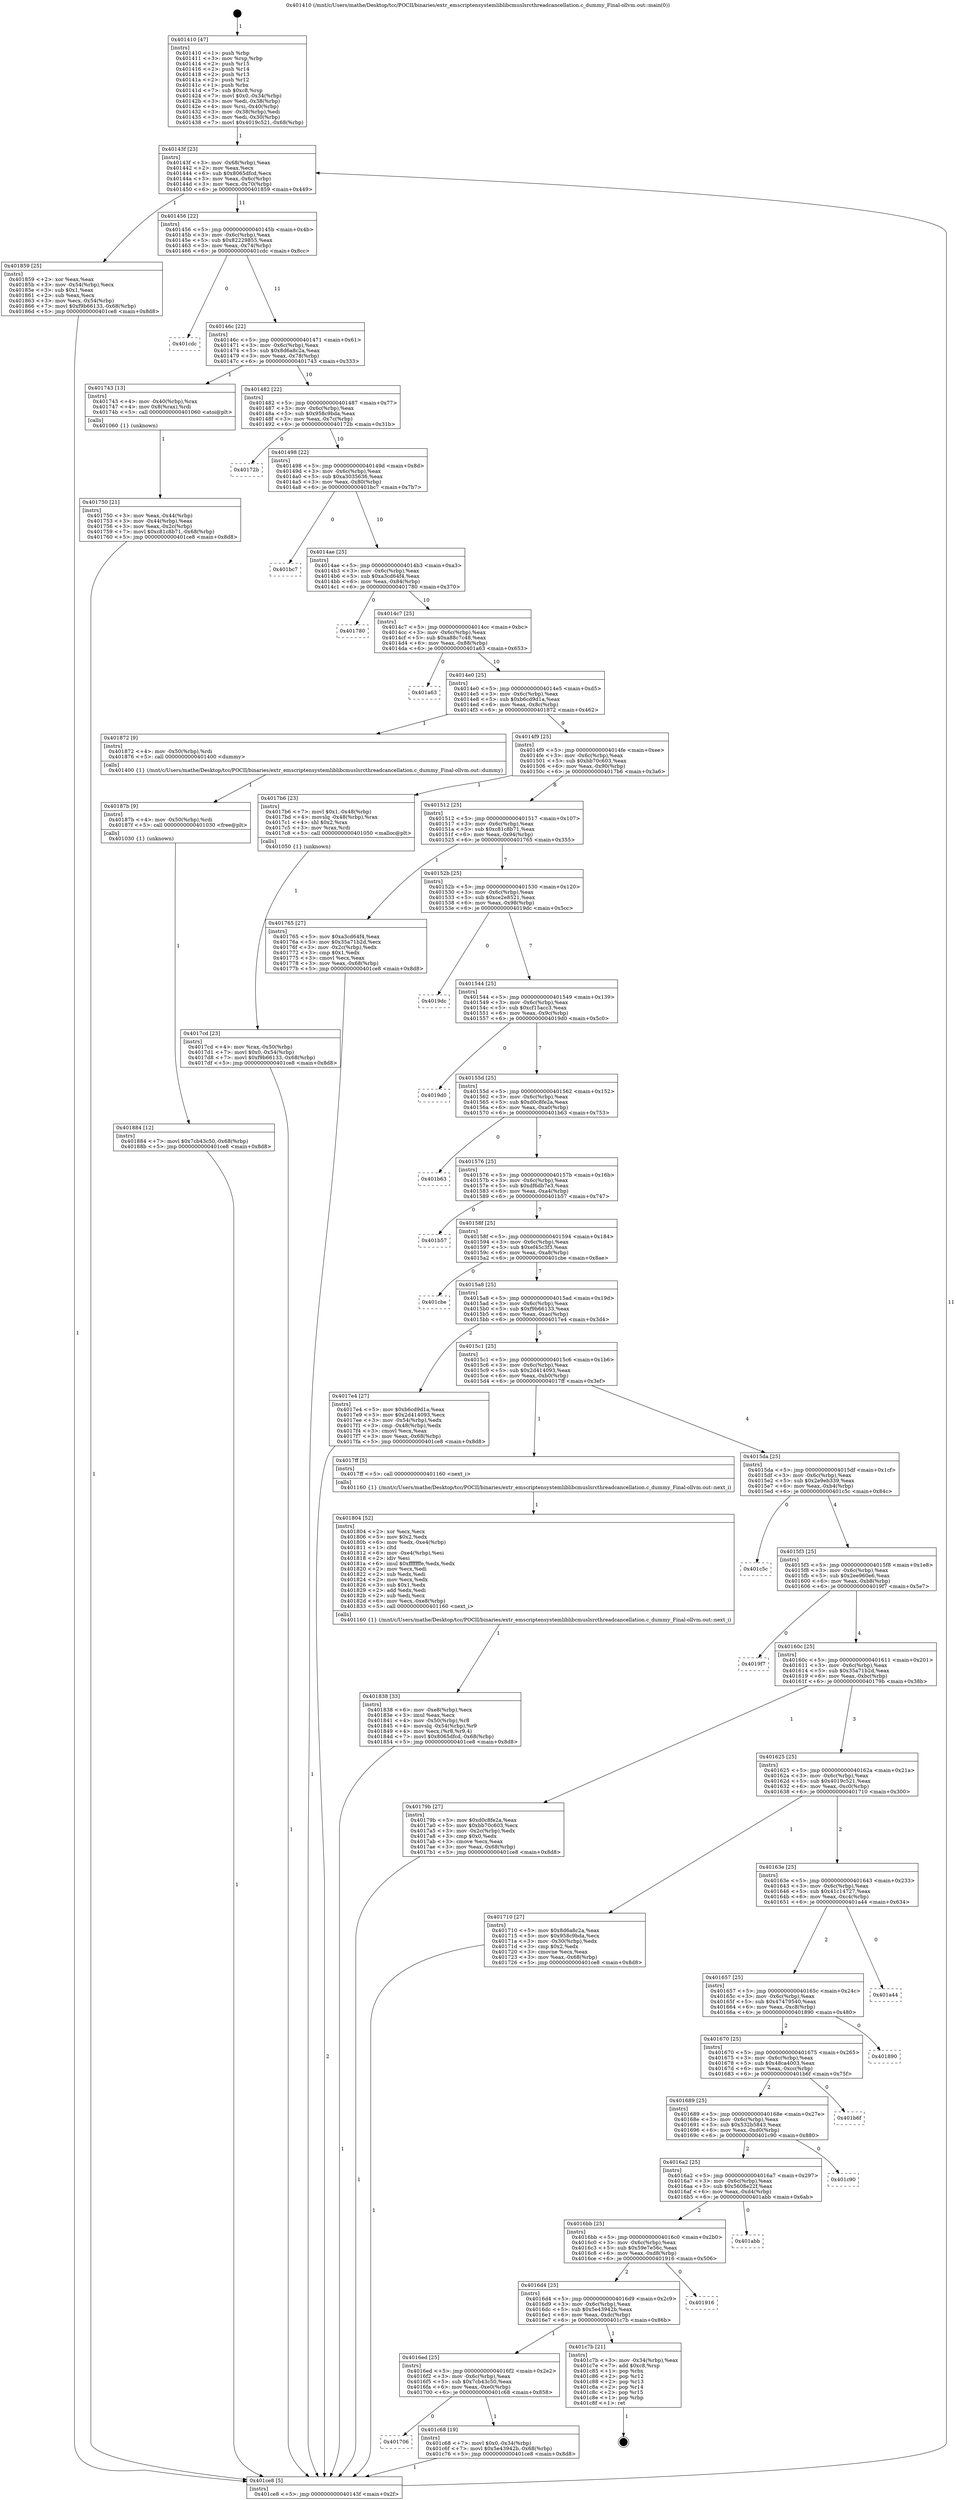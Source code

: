 digraph "0x401410" {
  label = "0x401410 (/mnt/c/Users/mathe/Desktop/tcc/POCII/binaries/extr_emscriptensystemliblibcmuslsrcthreadcancellation.c_dummy_Final-ollvm.out::main(0))"
  labelloc = "t"
  node[shape=record]

  Entry [label="",width=0.3,height=0.3,shape=circle,fillcolor=black,style=filled]
  "0x40143f" [label="{
     0x40143f [23]\l
     | [instrs]\l
     &nbsp;&nbsp;0x40143f \<+3\>: mov -0x68(%rbp),%eax\l
     &nbsp;&nbsp;0x401442 \<+2\>: mov %eax,%ecx\l
     &nbsp;&nbsp;0x401444 \<+6\>: sub $0x8065dfcd,%ecx\l
     &nbsp;&nbsp;0x40144a \<+3\>: mov %eax,-0x6c(%rbp)\l
     &nbsp;&nbsp;0x40144d \<+3\>: mov %ecx,-0x70(%rbp)\l
     &nbsp;&nbsp;0x401450 \<+6\>: je 0000000000401859 \<main+0x449\>\l
  }"]
  "0x401859" [label="{
     0x401859 [25]\l
     | [instrs]\l
     &nbsp;&nbsp;0x401859 \<+2\>: xor %eax,%eax\l
     &nbsp;&nbsp;0x40185b \<+3\>: mov -0x54(%rbp),%ecx\l
     &nbsp;&nbsp;0x40185e \<+3\>: sub $0x1,%eax\l
     &nbsp;&nbsp;0x401861 \<+2\>: sub %eax,%ecx\l
     &nbsp;&nbsp;0x401863 \<+3\>: mov %ecx,-0x54(%rbp)\l
     &nbsp;&nbsp;0x401866 \<+7\>: movl $0xf9b66133,-0x68(%rbp)\l
     &nbsp;&nbsp;0x40186d \<+5\>: jmp 0000000000401ce8 \<main+0x8d8\>\l
  }"]
  "0x401456" [label="{
     0x401456 [22]\l
     | [instrs]\l
     &nbsp;&nbsp;0x401456 \<+5\>: jmp 000000000040145b \<main+0x4b\>\l
     &nbsp;&nbsp;0x40145b \<+3\>: mov -0x6c(%rbp),%eax\l
     &nbsp;&nbsp;0x40145e \<+5\>: sub $0x82229855,%eax\l
     &nbsp;&nbsp;0x401463 \<+3\>: mov %eax,-0x74(%rbp)\l
     &nbsp;&nbsp;0x401466 \<+6\>: je 0000000000401cdc \<main+0x8cc\>\l
  }"]
  Exit [label="",width=0.3,height=0.3,shape=circle,fillcolor=black,style=filled,peripheries=2]
  "0x401cdc" [label="{
     0x401cdc\l
  }", style=dashed]
  "0x40146c" [label="{
     0x40146c [22]\l
     | [instrs]\l
     &nbsp;&nbsp;0x40146c \<+5\>: jmp 0000000000401471 \<main+0x61\>\l
     &nbsp;&nbsp;0x401471 \<+3\>: mov -0x6c(%rbp),%eax\l
     &nbsp;&nbsp;0x401474 \<+5\>: sub $0x8d6a8c2a,%eax\l
     &nbsp;&nbsp;0x401479 \<+3\>: mov %eax,-0x78(%rbp)\l
     &nbsp;&nbsp;0x40147c \<+6\>: je 0000000000401743 \<main+0x333\>\l
  }"]
  "0x401706" [label="{
     0x401706\l
  }", style=dashed]
  "0x401743" [label="{
     0x401743 [13]\l
     | [instrs]\l
     &nbsp;&nbsp;0x401743 \<+4\>: mov -0x40(%rbp),%rax\l
     &nbsp;&nbsp;0x401747 \<+4\>: mov 0x8(%rax),%rdi\l
     &nbsp;&nbsp;0x40174b \<+5\>: call 0000000000401060 \<atoi@plt\>\l
     | [calls]\l
     &nbsp;&nbsp;0x401060 \{1\} (unknown)\l
  }"]
  "0x401482" [label="{
     0x401482 [22]\l
     | [instrs]\l
     &nbsp;&nbsp;0x401482 \<+5\>: jmp 0000000000401487 \<main+0x77\>\l
     &nbsp;&nbsp;0x401487 \<+3\>: mov -0x6c(%rbp),%eax\l
     &nbsp;&nbsp;0x40148a \<+5\>: sub $0x958c9bda,%eax\l
     &nbsp;&nbsp;0x40148f \<+3\>: mov %eax,-0x7c(%rbp)\l
     &nbsp;&nbsp;0x401492 \<+6\>: je 000000000040172b \<main+0x31b\>\l
  }"]
  "0x401c68" [label="{
     0x401c68 [19]\l
     | [instrs]\l
     &nbsp;&nbsp;0x401c68 \<+7\>: movl $0x0,-0x34(%rbp)\l
     &nbsp;&nbsp;0x401c6f \<+7\>: movl $0x5e43942b,-0x68(%rbp)\l
     &nbsp;&nbsp;0x401c76 \<+5\>: jmp 0000000000401ce8 \<main+0x8d8\>\l
  }"]
  "0x40172b" [label="{
     0x40172b\l
  }", style=dashed]
  "0x401498" [label="{
     0x401498 [22]\l
     | [instrs]\l
     &nbsp;&nbsp;0x401498 \<+5\>: jmp 000000000040149d \<main+0x8d\>\l
     &nbsp;&nbsp;0x40149d \<+3\>: mov -0x6c(%rbp),%eax\l
     &nbsp;&nbsp;0x4014a0 \<+5\>: sub $0xa3035636,%eax\l
     &nbsp;&nbsp;0x4014a5 \<+3\>: mov %eax,-0x80(%rbp)\l
     &nbsp;&nbsp;0x4014a8 \<+6\>: je 0000000000401bc7 \<main+0x7b7\>\l
  }"]
  "0x4016ed" [label="{
     0x4016ed [25]\l
     | [instrs]\l
     &nbsp;&nbsp;0x4016ed \<+5\>: jmp 00000000004016f2 \<main+0x2e2\>\l
     &nbsp;&nbsp;0x4016f2 \<+3\>: mov -0x6c(%rbp),%eax\l
     &nbsp;&nbsp;0x4016f5 \<+5\>: sub $0x7cb43c50,%eax\l
     &nbsp;&nbsp;0x4016fa \<+6\>: mov %eax,-0xe0(%rbp)\l
     &nbsp;&nbsp;0x401700 \<+6\>: je 0000000000401c68 \<main+0x858\>\l
  }"]
  "0x401bc7" [label="{
     0x401bc7\l
  }", style=dashed]
  "0x4014ae" [label="{
     0x4014ae [25]\l
     | [instrs]\l
     &nbsp;&nbsp;0x4014ae \<+5\>: jmp 00000000004014b3 \<main+0xa3\>\l
     &nbsp;&nbsp;0x4014b3 \<+3\>: mov -0x6c(%rbp),%eax\l
     &nbsp;&nbsp;0x4014b6 \<+5\>: sub $0xa3cd64f4,%eax\l
     &nbsp;&nbsp;0x4014bb \<+6\>: mov %eax,-0x84(%rbp)\l
     &nbsp;&nbsp;0x4014c1 \<+6\>: je 0000000000401780 \<main+0x370\>\l
  }"]
  "0x401c7b" [label="{
     0x401c7b [21]\l
     | [instrs]\l
     &nbsp;&nbsp;0x401c7b \<+3\>: mov -0x34(%rbp),%eax\l
     &nbsp;&nbsp;0x401c7e \<+7\>: add $0xc8,%rsp\l
     &nbsp;&nbsp;0x401c85 \<+1\>: pop %rbx\l
     &nbsp;&nbsp;0x401c86 \<+2\>: pop %r12\l
     &nbsp;&nbsp;0x401c88 \<+2\>: pop %r13\l
     &nbsp;&nbsp;0x401c8a \<+2\>: pop %r14\l
     &nbsp;&nbsp;0x401c8c \<+2\>: pop %r15\l
     &nbsp;&nbsp;0x401c8e \<+1\>: pop %rbp\l
     &nbsp;&nbsp;0x401c8f \<+1\>: ret\l
  }"]
  "0x401780" [label="{
     0x401780\l
  }", style=dashed]
  "0x4014c7" [label="{
     0x4014c7 [25]\l
     | [instrs]\l
     &nbsp;&nbsp;0x4014c7 \<+5\>: jmp 00000000004014cc \<main+0xbc\>\l
     &nbsp;&nbsp;0x4014cc \<+3\>: mov -0x6c(%rbp),%eax\l
     &nbsp;&nbsp;0x4014cf \<+5\>: sub $0xa88c7c48,%eax\l
     &nbsp;&nbsp;0x4014d4 \<+6\>: mov %eax,-0x88(%rbp)\l
     &nbsp;&nbsp;0x4014da \<+6\>: je 0000000000401a63 \<main+0x653\>\l
  }"]
  "0x4016d4" [label="{
     0x4016d4 [25]\l
     | [instrs]\l
     &nbsp;&nbsp;0x4016d4 \<+5\>: jmp 00000000004016d9 \<main+0x2c9\>\l
     &nbsp;&nbsp;0x4016d9 \<+3\>: mov -0x6c(%rbp),%eax\l
     &nbsp;&nbsp;0x4016dc \<+5\>: sub $0x5e43942b,%eax\l
     &nbsp;&nbsp;0x4016e1 \<+6\>: mov %eax,-0xdc(%rbp)\l
     &nbsp;&nbsp;0x4016e7 \<+6\>: je 0000000000401c7b \<main+0x86b\>\l
  }"]
  "0x401a63" [label="{
     0x401a63\l
  }", style=dashed]
  "0x4014e0" [label="{
     0x4014e0 [25]\l
     | [instrs]\l
     &nbsp;&nbsp;0x4014e0 \<+5\>: jmp 00000000004014e5 \<main+0xd5\>\l
     &nbsp;&nbsp;0x4014e5 \<+3\>: mov -0x6c(%rbp),%eax\l
     &nbsp;&nbsp;0x4014e8 \<+5\>: sub $0xb6cd9d1a,%eax\l
     &nbsp;&nbsp;0x4014ed \<+6\>: mov %eax,-0x8c(%rbp)\l
     &nbsp;&nbsp;0x4014f3 \<+6\>: je 0000000000401872 \<main+0x462\>\l
  }"]
  "0x401916" [label="{
     0x401916\l
  }", style=dashed]
  "0x401872" [label="{
     0x401872 [9]\l
     | [instrs]\l
     &nbsp;&nbsp;0x401872 \<+4\>: mov -0x50(%rbp),%rdi\l
     &nbsp;&nbsp;0x401876 \<+5\>: call 0000000000401400 \<dummy\>\l
     | [calls]\l
     &nbsp;&nbsp;0x401400 \{1\} (/mnt/c/Users/mathe/Desktop/tcc/POCII/binaries/extr_emscriptensystemliblibcmuslsrcthreadcancellation.c_dummy_Final-ollvm.out::dummy)\l
  }"]
  "0x4014f9" [label="{
     0x4014f9 [25]\l
     | [instrs]\l
     &nbsp;&nbsp;0x4014f9 \<+5\>: jmp 00000000004014fe \<main+0xee\>\l
     &nbsp;&nbsp;0x4014fe \<+3\>: mov -0x6c(%rbp),%eax\l
     &nbsp;&nbsp;0x401501 \<+5\>: sub $0xbb70c603,%eax\l
     &nbsp;&nbsp;0x401506 \<+6\>: mov %eax,-0x90(%rbp)\l
     &nbsp;&nbsp;0x40150c \<+6\>: je 00000000004017b6 \<main+0x3a6\>\l
  }"]
  "0x4016bb" [label="{
     0x4016bb [25]\l
     | [instrs]\l
     &nbsp;&nbsp;0x4016bb \<+5\>: jmp 00000000004016c0 \<main+0x2b0\>\l
     &nbsp;&nbsp;0x4016c0 \<+3\>: mov -0x6c(%rbp),%eax\l
     &nbsp;&nbsp;0x4016c3 \<+5\>: sub $0x59e7e56c,%eax\l
     &nbsp;&nbsp;0x4016c8 \<+6\>: mov %eax,-0xd8(%rbp)\l
     &nbsp;&nbsp;0x4016ce \<+6\>: je 0000000000401916 \<main+0x506\>\l
  }"]
  "0x4017b6" [label="{
     0x4017b6 [23]\l
     | [instrs]\l
     &nbsp;&nbsp;0x4017b6 \<+7\>: movl $0x1,-0x48(%rbp)\l
     &nbsp;&nbsp;0x4017bd \<+4\>: movslq -0x48(%rbp),%rax\l
     &nbsp;&nbsp;0x4017c1 \<+4\>: shl $0x2,%rax\l
     &nbsp;&nbsp;0x4017c5 \<+3\>: mov %rax,%rdi\l
     &nbsp;&nbsp;0x4017c8 \<+5\>: call 0000000000401050 \<malloc@plt\>\l
     | [calls]\l
     &nbsp;&nbsp;0x401050 \{1\} (unknown)\l
  }"]
  "0x401512" [label="{
     0x401512 [25]\l
     | [instrs]\l
     &nbsp;&nbsp;0x401512 \<+5\>: jmp 0000000000401517 \<main+0x107\>\l
     &nbsp;&nbsp;0x401517 \<+3\>: mov -0x6c(%rbp),%eax\l
     &nbsp;&nbsp;0x40151a \<+5\>: sub $0xc81c8b71,%eax\l
     &nbsp;&nbsp;0x40151f \<+6\>: mov %eax,-0x94(%rbp)\l
     &nbsp;&nbsp;0x401525 \<+6\>: je 0000000000401765 \<main+0x355\>\l
  }"]
  "0x401abb" [label="{
     0x401abb\l
  }", style=dashed]
  "0x401765" [label="{
     0x401765 [27]\l
     | [instrs]\l
     &nbsp;&nbsp;0x401765 \<+5\>: mov $0xa3cd64f4,%eax\l
     &nbsp;&nbsp;0x40176a \<+5\>: mov $0x35a71b2d,%ecx\l
     &nbsp;&nbsp;0x40176f \<+3\>: mov -0x2c(%rbp),%edx\l
     &nbsp;&nbsp;0x401772 \<+3\>: cmp $0x1,%edx\l
     &nbsp;&nbsp;0x401775 \<+3\>: cmovl %ecx,%eax\l
     &nbsp;&nbsp;0x401778 \<+3\>: mov %eax,-0x68(%rbp)\l
     &nbsp;&nbsp;0x40177b \<+5\>: jmp 0000000000401ce8 \<main+0x8d8\>\l
  }"]
  "0x40152b" [label="{
     0x40152b [25]\l
     | [instrs]\l
     &nbsp;&nbsp;0x40152b \<+5\>: jmp 0000000000401530 \<main+0x120\>\l
     &nbsp;&nbsp;0x401530 \<+3\>: mov -0x6c(%rbp),%eax\l
     &nbsp;&nbsp;0x401533 \<+5\>: sub $0xce2e8521,%eax\l
     &nbsp;&nbsp;0x401538 \<+6\>: mov %eax,-0x98(%rbp)\l
     &nbsp;&nbsp;0x40153e \<+6\>: je 00000000004019dc \<main+0x5cc\>\l
  }"]
  "0x4016a2" [label="{
     0x4016a2 [25]\l
     | [instrs]\l
     &nbsp;&nbsp;0x4016a2 \<+5\>: jmp 00000000004016a7 \<main+0x297\>\l
     &nbsp;&nbsp;0x4016a7 \<+3\>: mov -0x6c(%rbp),%eax\l
     &nbsp;&nbsp;0x4016aa \<+5\>: sub $0x5608e22f,%eax\l
     &nbsp;&nbsp;0x4016af \<+6\>: mov %eax,-0xd4(%rbp)\l
     &nbsp;&nbsp;0x4016b5 \<+6\>: je 0000000000401abb \<main+0x6ab\>\l
  }"]
  "0x4019dc" [label="{
     0x4019dc\l
  }", style=dashed]
  "0x401544" [label="{
     0x401544 [25]\l
     | [instrs]\l
     &nbsp;&nbsp;0x401544 \<+5\>: jmp 0000000000401549 \<main+0x139\>\l
     &nbsp;&nbsp;0x401549 \<+3\>: mov -0x6c(%rbp),%eax\l
     &nbsp;&nbsp;0x40154c \<+5\>: sub $0xcf15acc3,%eax\l
     &nbsp;&nbsp;0x401551 \<+6\>: mov %eax,-0x9c(%rbp)\l
     &nbsp;&nbsp;0x401557 \<+6\>: je 00000000004019d0 \<main+0x5c0\>\l
  }"]
  "0x401c90" [label="{
     0x401c90\l
  }", style=dashed]
  "0x4019d0" [label="{
     0x4019d0\l
  }", style=dashed]
  "0x40155d" [label="{
     0x40155d [25]\l
     | [instrs]\l
     &nbsp;&nbsp;0x40155d \<+5\>: jmp 0000000000401562 \<main+0x152\>\l
     &nbsp;&nbsp;0x401562 \<+3\>: mov -0x6c(%rbp),%eax\l
     &nbsp;&nbsp;0x401565 \<+5\>: sub $0xd0c8fe2a,%eax\l
     &nbsp;&nbsp;0x40156a \<+6\>: mov %eax,-0xa0(%rbp)\l
     &nbsp;&nbsp;0x401570 \<+6\>: je 0000000000401b63 \<main+0x753\>\l
  }"]
  "0x401689" [label="{
     0x401689 [25]\l
     | [instrs]\l
     &nbsp;&nbsp;0x401689 \<+5\>: jmp 000000000040168e \<main+0x27e\>\l
     &nbsp;&nbsp;0x40168e \<+3\>: mov -0x6c(%rbp),%eax\l
     &nbsp;&nbsp;0x401691 \<+5\>: sub $0x532b5843,%eax\l
     &nbsp;&nbsp;0x401696 \<+6\>: mov %eax,-0xd0(%rbp)\l
     &nbsp;&nbsp;0x40169c \<+6\>: je 0000000000401c90 \<main+0x880\>\l
  }"]
  "0x401b63" [label="{
     0x401b63\l
  }", style=dashed]
  "0x401576" [label="{
     0x401576 [25]\l
     | [instrs]\l
     &nbsp;&nbsp;0x401576 \<+5\>: jmp 000000000040157b \<main+0x16b\>\l
     &nbsp;&nbsp;0x40157b \<+3\>: mov -0x6c(%rbp),%eax\l
     &nbsp;&nbsp;0x40157e \<+5\>: sub $0xdf6db7e3,%eax\l
     &nbsp;&nbsp;0x401583 \<+6\>: mov %eax,-0xa4(%rbp)\l
     &nbsp;&nbsp;0x401589 \<+6\>: je 0000000000401b57 \<main+0x747\>\l
  }"]
  "0x401b6f" [label="{
     0x401b6f\l
  }", style=dashed]
  "0x401b57" [label="{
     0x401b57\l
  }", style=dashed]
  "0x40158f" [label="{
     0x40158f [25]\l
     | [instrs]\l
     &nbsp;&nbsp;0x40158f \<+5\>: jmp 0000000000401594 \<main+0x184\>\l
     &nbsp;&nbsp;0x401594 \<+3\>: mov -0x6c(%rbp),%eax\l
     &nbsp;&nbsp;0x401597 \<+5\>: sub $0xef45c3f3,%eax\l
     &nbsp;&nbsp;0x40159c \<+6\>: mov %eax,-0xa8(%rbp)\l
     &nbsp;&nbsp;0x4015a2 \<+6\>: je 0000000000401cbe \<main+0x8ae\>\l
  }"]
  "0x401670" [label="{
     0x401670 [25]\l
     | [instrs]\l
     &nbsp;&nbsp;0x401670 \<+5\>: jmp 0000000000401675 \<main+0x265\>\l
     &nbsp;&nbsp;0x401675 \<+3\>: mov -0x6c(%rbp),%eax\l
     &nbsp;&nbsp;0x401678 \<+5\>: sub $0x48ca4003,%eax\l
     &nbsp;&nbsp;0x40167d \<+6\>: mov %eax,-0xcc(%rbp)\l
     &nbsp;&nbsp;0x401683 \<+6\>: je 0000000000401b6f \<main+0x75f\>\l
  }"]
  "0x401cbe" [label="{
     0x401cbe\l
  }", style=dashed]
  "0x4015a8" [label="{
     0x4015a8 [25]\l
     | [instrs]\l
     &nbsp;&nbsp;0x4015a8 \<+5\>: jmp 00000000004015ad \<main+0x19d\>\l
     &nbsp;&nbsp;0x4015ad \<+3\>: mov -0x6c(%rbp),%eax\l
     &nbsp;&nbsp;0x4015b0 \<+5\>: sub $0xf9b66133,%eax\l
     &nbsp;&nbsp;0x4015b5 \<+6\>: mov %eax,-0xac(%rbp)\l
     &nbsp;&nbsp;0x4015bb \<+6\>: je 00000000004017e4 \<main+0x3d4\>\l
  }"]
  "0x401890" [label="{
     0x401890\l
  }", style=dashed]
  "0x4017e4" [label="{
     0x4017e4 [27]\l
     | [instrs]\l
     &nbsp;&nbsp;0x4017e4 \<+5\>: mov $0xb6cd9d1a,%eax\l
     &nbsp;&nbsp;0x4017e9 \<+5\>: mov $0x2d414093,%ecx\l
     &nbsp;&nbsp;0x4017ee \<+3\>: mov -0x54(%rbp),%edx\l
     &nbsp;&nbsp;0x4017f1 \<+3\>: cmp -0x48(%rbp),%edx\l
     &nbsp;&nbsp;0x4017f4 \<+3\>: cmovl %ecx,%eax\l
     &nbsp;&nbsp;0x4017f7 \<+3\>: mov %eax,-0x68(%rbp)\l
     &nbsp;&nbsp;0x4017fa \<+5\>: jmp 0000000000401ce8 \<main+0x8d8\>\l
  }"]
  "0x4015c1" [label="{
     0x4015c1 [25]\l
     | [instrs]\l
     &nbsp;&nbsp;0x4015c1 \<+5\>: jmp 00000000004015c6 \<main+0x1b6\>\l
     &nbsp;&nbsp;0x4015c6 \<+3\>: mov -0x6c(%rbp),%eax\l
     &nbsp;&nbsp;0x4015c9 \<+5\>: sub $0x2d414093,%eax\l
     &nbsp;&nbsp;0x4015ce \<+6\>: mov %eax,-0xb0(%rbp)\l
     &nbsp;&nbsp;0x4015d4 \<+6\>: je 00000000004017ff \<main+0x3ef\>\l
  }"]
  "0x401657" [label="{
     0x401657 [25]\l
     | [instrs]\l
     &nbsp;&nbsp;0x401657 \<+5\>: jmp 000000000040165c \<main+0x24c\>\l
     &nbsp;&nbsp;0x40165c \<+3\>: mov -0x6c(%rbp),%eax\l
     &nbsp;&nbsp;0x40165f \<+5\>: sub $0x47479540,%eax\l
     &nbsp;&nbsp;0x401664 \<+6\>: mov %eax,-0xc8(%rbp)\l
     &nbsp;&nbsp;0x40166a \<+6\>: je 0000000000401890 \<main+0x480\>\l
  }"]
  "0x4017ff" [label="{
     0x4017ff [5]\l
     | [instrs]\l
     &nbsp;&nbsp;0x4017ff \<+5\>: call 0000000000401160 \<next_i\>\l
     | [calls]\l
     &nbsp;&nbsp;0x401160 \{1\} (/mnt/c/Users/mathe/Desktop/tcc/POCII/binaries/extr_emscriptensystemliblibcmuslsrcthreadcancellation.c_dummy_Final-ollvm.out::next_i)\l
  }"]
  "0x4015da" [label="{
     0x4015da [25]\l
     | [instrs]\l
     &nbsp;&nbsp;0x4015da \<+5\>: jmp 00000000004015df \<main+0x1cf\>\l
     &nbsp;&nbsp;0x4015df \<+3\>: mov -0x6c(%rbp),%eax\l
     &nbsp;&nbsp;0x4015e2 \<+5\>: sub $0x2e9eb339,%eax\l
     &nbsp;&nbsp;0x4015e7 \<+6\>: mov %eax,-0xb4(%rbp)\l
     &nbsp;&nbsp;0x4015ed \<+6\>: je 0000000000401c5c \<main+0x84c\>\l
  }"]
  "0x401a44" [label="{
     0x401a44\l
  }", style=dashed]
  "0x401c5c" [label="{
     0x401c5c\l
  }", style=dashed]
  "0x4015f3" [label="{
     0x4015f3 [25]\l
     | [instrs]\l
     &nbsp;&nbsp;0x4015f3 \<+5\>: jmp 00000000004015f8 \<main+0x1e8\>\l
     &nbsp;&nbsp;0x4015f8 \<+3\>: mov -0x6c(%rbp),%eax\l
     &nbsp;&nbsp;0x4015fb \<+5\>: sub $0x2ee960e6,%eax\l
     &nbsp;&nbsp;0x401600 \<+6\>: mov %eax,-0xb8(%rbp)\l
     &nbsp;&nbsp;0x401606 \<+6\>: je 00000000004019f7 \<main+0x5e7\>\l
  }"]
  "0x401884" [label="{
     0x401884 [12]\l
     | [instrs]\l
     &nbsp;&nbsp;0x401884 \<+7\>: movl $0x7cb43c50,-0x68(%rbp)\l
     &nbsp;&nbsp;0x40188b \<+5\>: jmp 0000000000401ce8 \<main+0x8d8\>\l
  }"]
  "0x4019f7" [label="{
     0x4019f7\l
  }", style=dashed]
  "0x40160c" [label="{
     0x40160c [25]\l
     | [instrs]\l
     &nbsp;&nbsp;0x40160c \<+5\>: jmp 0000000000401611 \<main+0x201\>\l
     &nbsp;&nbsp;0x401611 \<+3\>: mov -0x6c(%rbp),%eax\l
     &nbsp;&nbsp;0x401614 \<+5\>: sub $0x35a71b2d,%eax\l
     &nbsp;&nbsp;0x401619 \<+6\>: mov %eax,-0xbc(%rbp)\l
     &nbsp;&nbsp;0x40161f \<+6\>: je 000000000040179b \<main+0x38b\>\l
  }"]
  "0x40187b" [label="{
     0x40187b [9]\l
     | [instrs]\l
     &nbsp;&nbsp;0x40187b \<+4\>: mov -0x50(%rbp),%rdi\l
     &nbsp;&nbsp;0x40187f \<+5\>: call 0000000000401030 \<free@plt\>\l
     | [calls]\l
     &nbsp;&nbsp;0x401030 \{1\} (unknown)\l
  }"]
  "0x40179b" [label="{
     0x40179b [27]\l
     | [instrs]\l
     &nbsp;&nbsp;0x40179b \<+5\>: mov $0xd0c8fe2a,%eax\l
     &nbsp;&nbsp;0x4017a0 \<+5\>: mov $0xbb70c603,%ecx\l
     &nbsp;&nbsp;0x4017a5 \<+3\>: mov -0x2c(%rbp),%edx\l
     &nbsp;&nbsp;0x4017a8 \<+3\>: cmp $0x0,%edx\l
     &nbsp;&nbsp;0x4017ab \<+3\>: cmove %ecx,%eax\l
     &nbsp;&nbsp;0x4017ae \<+3\>: mov %eax,-0x68(%rbp)\l
     &nbsp;&nbsp;0x4017b1 \<+5\>: jmp 0000000000401ce8 \<main+0x8d8\>\l
  }"]
  "0x401625" [label="{
     0x401625 [25]\l
     | [instrs]\l
     &nbsp;&nbsp;0x401625 \<+5\>: jmp 000000000040162a \<main+0x21a\>\l
     &nbsp;&nbsp;0x40162a \<+3\>: mov -0x6c(%rbp),%eax\l
     &nbsp;&nbsp;0x40162d \<+5\>: sub $0x4019c521,%eax\l
     &nbsp;&nbsp;0x401632 \<+6\>: mov %eax,-0xc0(%rbp)\l
     &nbsp;&nbsp;0x401638 \<+6\>: je 0000000000401710 \<main+0x300\>\l
  }"]
  "0x401838" [label="{
     0x401838 [33]\l
     | [instrs]\l
     &nbsp;&nbsp;0x401838 \<+6\>: mov -0xe8(%rbp),%ecx\l
     &nbsp;&nbsp;0x40183e \<+3\>: imul %eax,%ecx\l
     &nbsp;&nbsp;0x401841 \<+4\>: mov -0x50(%rbp),%r8\l
     &nbsp;&nbsp;0x401845 \<+4\>: movslq -0x54(%rbp),%r9\l
     &nbsp;&nbsp;0x401849 \<+4\>: mov %ecx,(%r8,%r9,4)\l
     &nbsp;&nbsp;0x40184d \<+7\>: movl $0x8065dfcd,-0x68(%rbp)\l
     &nbsp;&nbsp;0x401854 \<+5\>: jmp 0000000000401ce8 \<main+0x8d8\>\l
  }"]
  "0x401710" [label="{
     0x401710 [27]\l
     | [instrs]\l
     &nbsp;&nbsp;0x401710 \<+5\>: mov $0x8d6a8c2a,%eax\l
     &nbsp;&nbsp;0x401715 \<+5\>: mov $0x958c9bda,%ecx\l
     &nbsp;&nbsp;0x40171a \<+3\>: mov -0x30(%rbp),%edx\l
     &nbsp;&nbsp;0x40171d \<+3\>: cmp $0x2,%edx\l
     &nbsp;&nbsp;0x401720 \<+3\>: cmovne %ecx,%eax\l
     &nbsp;&nbsp;0x401723 \<+3\>: mov %eax,-0x68(%rbp)\l
     &nbsp;&nbsp;0x401726 \<+5\>: jmp 0000000000401ce8 \<main+0x8d8\>\l
  }"]
  "0x40163e" [label="{
     0x40163e [25]\l
     | [instrs]\l
     &nbsp;&nbsp;0x40163e \<+5\>: jmp 0000000000401643 \<main+0x233\>\l
     &nbsp;&nbsp;0x401643 \<+3\>: mov -0x6c(%rbp),%eax\l
     &nbsp;&nbsp;0x401646 \<+5\>: sub $0x41c14727,%eax\l
     &nbsp;&nbsp;0x40164b \<+6\>: mov %eax,-0xc4(%rbp)\l
     &nbsp;&nbsp;0x401651 \<+6\>: je 0000000000401a44 \<main+0x634\>\l
  }"]
  "0x401ce8" [label="{
     0x401ce8 [5]\l
     | [instrs]\l
     &nbsp;&nbsp;0x401ce8 \<+5\>: jmp 000000000040143f \<main+0x2f\>\l
  }"]
  "0x401410" [label="{
     0x401410 [47]\l
     | [instrs]\l
     &nbsp;&nbsp;0x401410 \<+1\>: push %rbp\l
     &nbsp;&nbsp;0x401411 \<+3\>: mov %rsp,%rbp\l
     &nbsp;&nbsp;0x401414 \<+2\>: push %r15\l
     &nbsp;&nbsp;0x401416 \<+2\>: push %r14\l
     &nbsp;&nbsp;0x401418 \<+2\>: push %r13\l
     &nbsp;&nbsp;0x40141a \<+2\>: push %r12\l
     &nbsp;&nbsp;0x40141c \<+1\>: push %rbx\l
     &nbsp;&nbsp;0x40141d \<+7\>: sub $0xc8,%rsp\l
     &nbsp;&nbsp;0x401424 \<+7\>: movl $0x0,-0x34(%rbp)\l
     &nbsp;&nbsp;0x40142b \<+3\>: mov %edi,-0x38(%rbp)\l
     &nbsp;&nbsp;0x40142e \<+4\>: mov %rsi,-0x40(%rbp)\l
     &nbsp;&nbsp;0x401432 \<+3\>: mov -0x38(%rbp),%edi\l
     &nbsp;&nbsp;0x401435 \<+3\>: mov %edi,-0x30(%rbp)\l
     &nbsp;&nbsp;0x401438 \<+7\>: movl $0x4019c521,-0x68(%rbp)\l
  }"]
  "0x401750" [label="{
     0x401750 [21]\l
     | [instrs]\l
     &nbsp;&nbsp;0x401750 \<+3\>: mov %eax,-0x44(%rbp)\l
     &nbsp;&nbsp;0x401753 \<+3\>: mov -0x44(%rbp),%eax\l
     &nbsp;&nbsp;0x401756 \<+3\>: mov %eax,-0x2c(%rbp)\l
     &nbsp;&nbsp;0x401759 \<+7\>: movl $0xc81c8b71,-0x68(%rbp)\l
     &nbsp;&nbsp;0x401760 \<+5\>: jmp 0000000000401ce8 \<main+0x8d8\>\l
  }"]
  "0x4017cd" [label="{
     0x4017cd [23]\l
     | [instrs]\l
     &nbsp;&nbsp;0x4017cd \<+4\>: mov %rax,-0x50(%rbp)\l
     &nbsp;&nbsp;0x4017d1 \<+7\>: movl $0x0,-0x54(%rbp)\l
     &nbsp;&nbsp;0x4017d8 \<+7\>: movl $0xf9b66133,-0x68(%rbp)\l
     &nbsp;&nbsp;0x4017df \<+5\>: jmp 0000000000401ce8 \<main+0x8d8\>\l
  }"]
  "0x401804" [label="{
     0x401804 [52]\l
     | [instrs]\l
     &nbsp;&nbsp;0x401804 \<+2\>: xor %ecx,%ecx\l
     &nbsp;&nbsp;0x401806 \<+5\>: mov $0x2,%edx\l
     &nbsp;&nbsp;0x40180b \<+6\>: mov %edx,-0xe4(%rbp)\l
     &nbsp;&nbsp;0x401811 \<+1\>: cltd\l
     &nbsp;&nbsp;0x401812 \<+6\>: mov -0xe4(%rbp),%esi\l
     &nbsp;&nbsp;0x401818 \<+2\>: idiv %esi\l
     &nbsp;&nbsp;0x40181a \<+6\>: imul $0xfffffffe,%edx,%edx\l
     &nbsp;&nbsp;0x401820 \<+2\>: mov %ecx,%edi\l
     &nbsp;&nbsp;0x401822 \<+2\>: sub %edx,%edi\l
     &nbsp;&nbsp;0x401824 \<+2\>: mov %ecx,%edx\l
     &nbsp;&nbsp;0x401826 \<+3\>: sub $0x1,%edx\l
     &nbsp;&nbsp;0x401829 \<+2\>: add %edx,%edi\l
     &nbsp;&nbsp;0x40182b \<+2\>: sub %edi,%ecx\l
     &nbsp;&nbsp;0x40182d \<+6\>: mov %ecx,-0xe8(%rbp)\l
     &nbsp;&nbsp;0x401833 \<+5\>: call 0000000000401160 \<next_i\>\l
     | [calls]\l
     &nbsp;&nbsp;0x401160 \{1\} (/mnt/c/Users/mathe/Desktop/tcc/POCII/binaries/extr_emscriptensystemliblibcmuslsrcthreadcancellation.c_dummy_Final-ollvm.out::next_i)\l
  }"]
  Entry -> "0x401410" [label=" 1"]
  "0x40143f" -> "0x401859" [label=" 1"]
  "0x40143f" -> "0x401456" [label=" 11"]
  "0x401c7b" -> Exit [label=" 1"]
  "0x401456" -> "0x401cdc" [label=" 0"]
  "0x401456" -> "0x40146c" [label=" 11"]
  "0x401c68" -> "0x401ce8" [label=" 1"]
  "0x40146c" -> "0x401743" [label=" 1"]
  "0x40146c" -> "0x401482" [label=" 10"]
  "0x4016ed" -> "0x401706" [label=" 0"]
  "0x401482" -> "0x40172b" [label=" 0"]
  "0x401482" -> "0x401498" [label=" 10"]
  "0x4016ed" -> "0x401c68" [label=" 1"]
  "0x401498" -> "0x401bc7" [label=" 0"]
  "0x401498" -> "0x4014ae" [label=" 10"]
  "0x4016d4" -> "0x4016ed" [label=" 1"]
  "0x4014ae" -> "0x401780" [label=" 0"]
  "0x4014ae" -> "0x4014c7" [label=" 10"]
  "0x4016d4" -> "0x401c7b" [label=" 1"]
  "0x4014c7" -> "0x401a63" [label=" 0"]
  "0x4014c7" -> "0x4014e0" [label=" 10"]
  "0x4016bb" -> "0x4016d4" [label=" 2"]
  "0x4014e0" -> "0x401872" [label=" 1"]
  "0x4014e0" -> "0x4014f9" [label=" 9"]
  "0x4016bb" -> "0x401916" [label=" 0"]
  "0x4014f9" -> "0x4017b6" [label=" 1"]
  "0x4014f9" -> "0x401512" [label=" 8"]
  "0x4016a2" -> "0x4016bb" [label=" 2"]
  "0x401512" -> "0x401765" [label=" 1"]
  "0x401512" -> "0x40152b" [label=" 7"]
  "0x4016a2" -> "0x401abb" [label=" 0"]
  "0x40152b" -> "0x4019dc" [label=" 0"]
  "0x40152b" -> "0x401544" [label=" 7"]
  "0x401689" -> "0x4016a2" [label=" 2"]
  "0x401544" -> "0x4019d0" [label=" 0"]
  "0x401544" -> "0x40155d" [label=" 7"]
  "0x401689" -> "0x401c90" [label=" 0"]
  "0x40155d" -> "0x401b63" [label=" 0"]
  "0x40155d" -> "0x401576" [label=" 7"]
  "0x401670" -> "0x401689" [label=" 2"]
  "0x401576" -> "0x401b57" [label=" 0"]
  "0x401576" -> "0x40158f" [label=" 7"]
  "0x401670" -> "0x401b6f" [label=" 0"]
  "0x40158f" -> "0x401cbe" [label=" 0"]
  "0x40158f" -> "0x4015a8" [label=" 7"]
  "0x401657" -> "0x401670" [label=" 2"]
  "0x4015a8" -> "0x4017e4" [label=" 2"]
  "0x4015a8" -> "0x4015c1" [label=" 5"]
  "0x401657" -> "0x401890" [label=" 0"]
  "0x4015c1" -> "0x4017ff" [label=" 1"]
  "0x4015c1" -> "0x4015da" [label=" 4"]
  "0x40163e" -> "0x401657" [label=" 2"]
  "0x4015da" -> "0x401c5c" [label=" 0"]
  "0x4015da" -> "0x4015f3" [label=" 4"]
  "0x40163e" -> "0x401a44" [label=" 0"]
  "0x4015f3" -> "0x4019f7" [label=" 0"]
  "0x4015f3" -> "0x40160c" [label=" 4"]
  "0x401884" -> "0x401ce8" [label=" 1"]
  "0x40160c" -> "0x40179b" [label=" 1"]
  "0x40160c" -> "0x401625" [label=" 3"]
  "0x40187b" -> "0x401884" [label=" 1"]
  "0x401625" -> "0x401710" [label=" 1"]
  "0x401625" -> "0x40163e" [label=" 2"]
  "0x401710" -> "0x401ce8" [label=" 1"]
  "0x401410" -> "0x40143f" [label=" 1"]
  "0x401ce8" -> "0x40143f" [label=" 11"]
  "0x401743" -> "0x401750" [label=" 1"]
  "0x401750" -> "0x401ce8" [label=" 1"]
  "0x401765" -> "0x401ce8" [label=" 1"]
  "0x40179b" -> "0x401ce8" [label=" 1"]
  "0x4017b6" -> "0x4017cd" [label=" 1"]
  "0x4017cd" -> "0x401ce8" [label=" 1"]
  "0x4017e4" -> "0x401ce8" [label=" 2"]
  "0x4017ff" -> "0x401804" [label=" 1"]
  "0x401804" -> "0x401838" [label=" 1"]
  "0x401838" -> "0x401ce8" [label=" 1"]
  "0x401859" -> "0x401ce8" [label=" 1"]
  "0x401872" -> "0x40187b" [label=" 1"]
}
